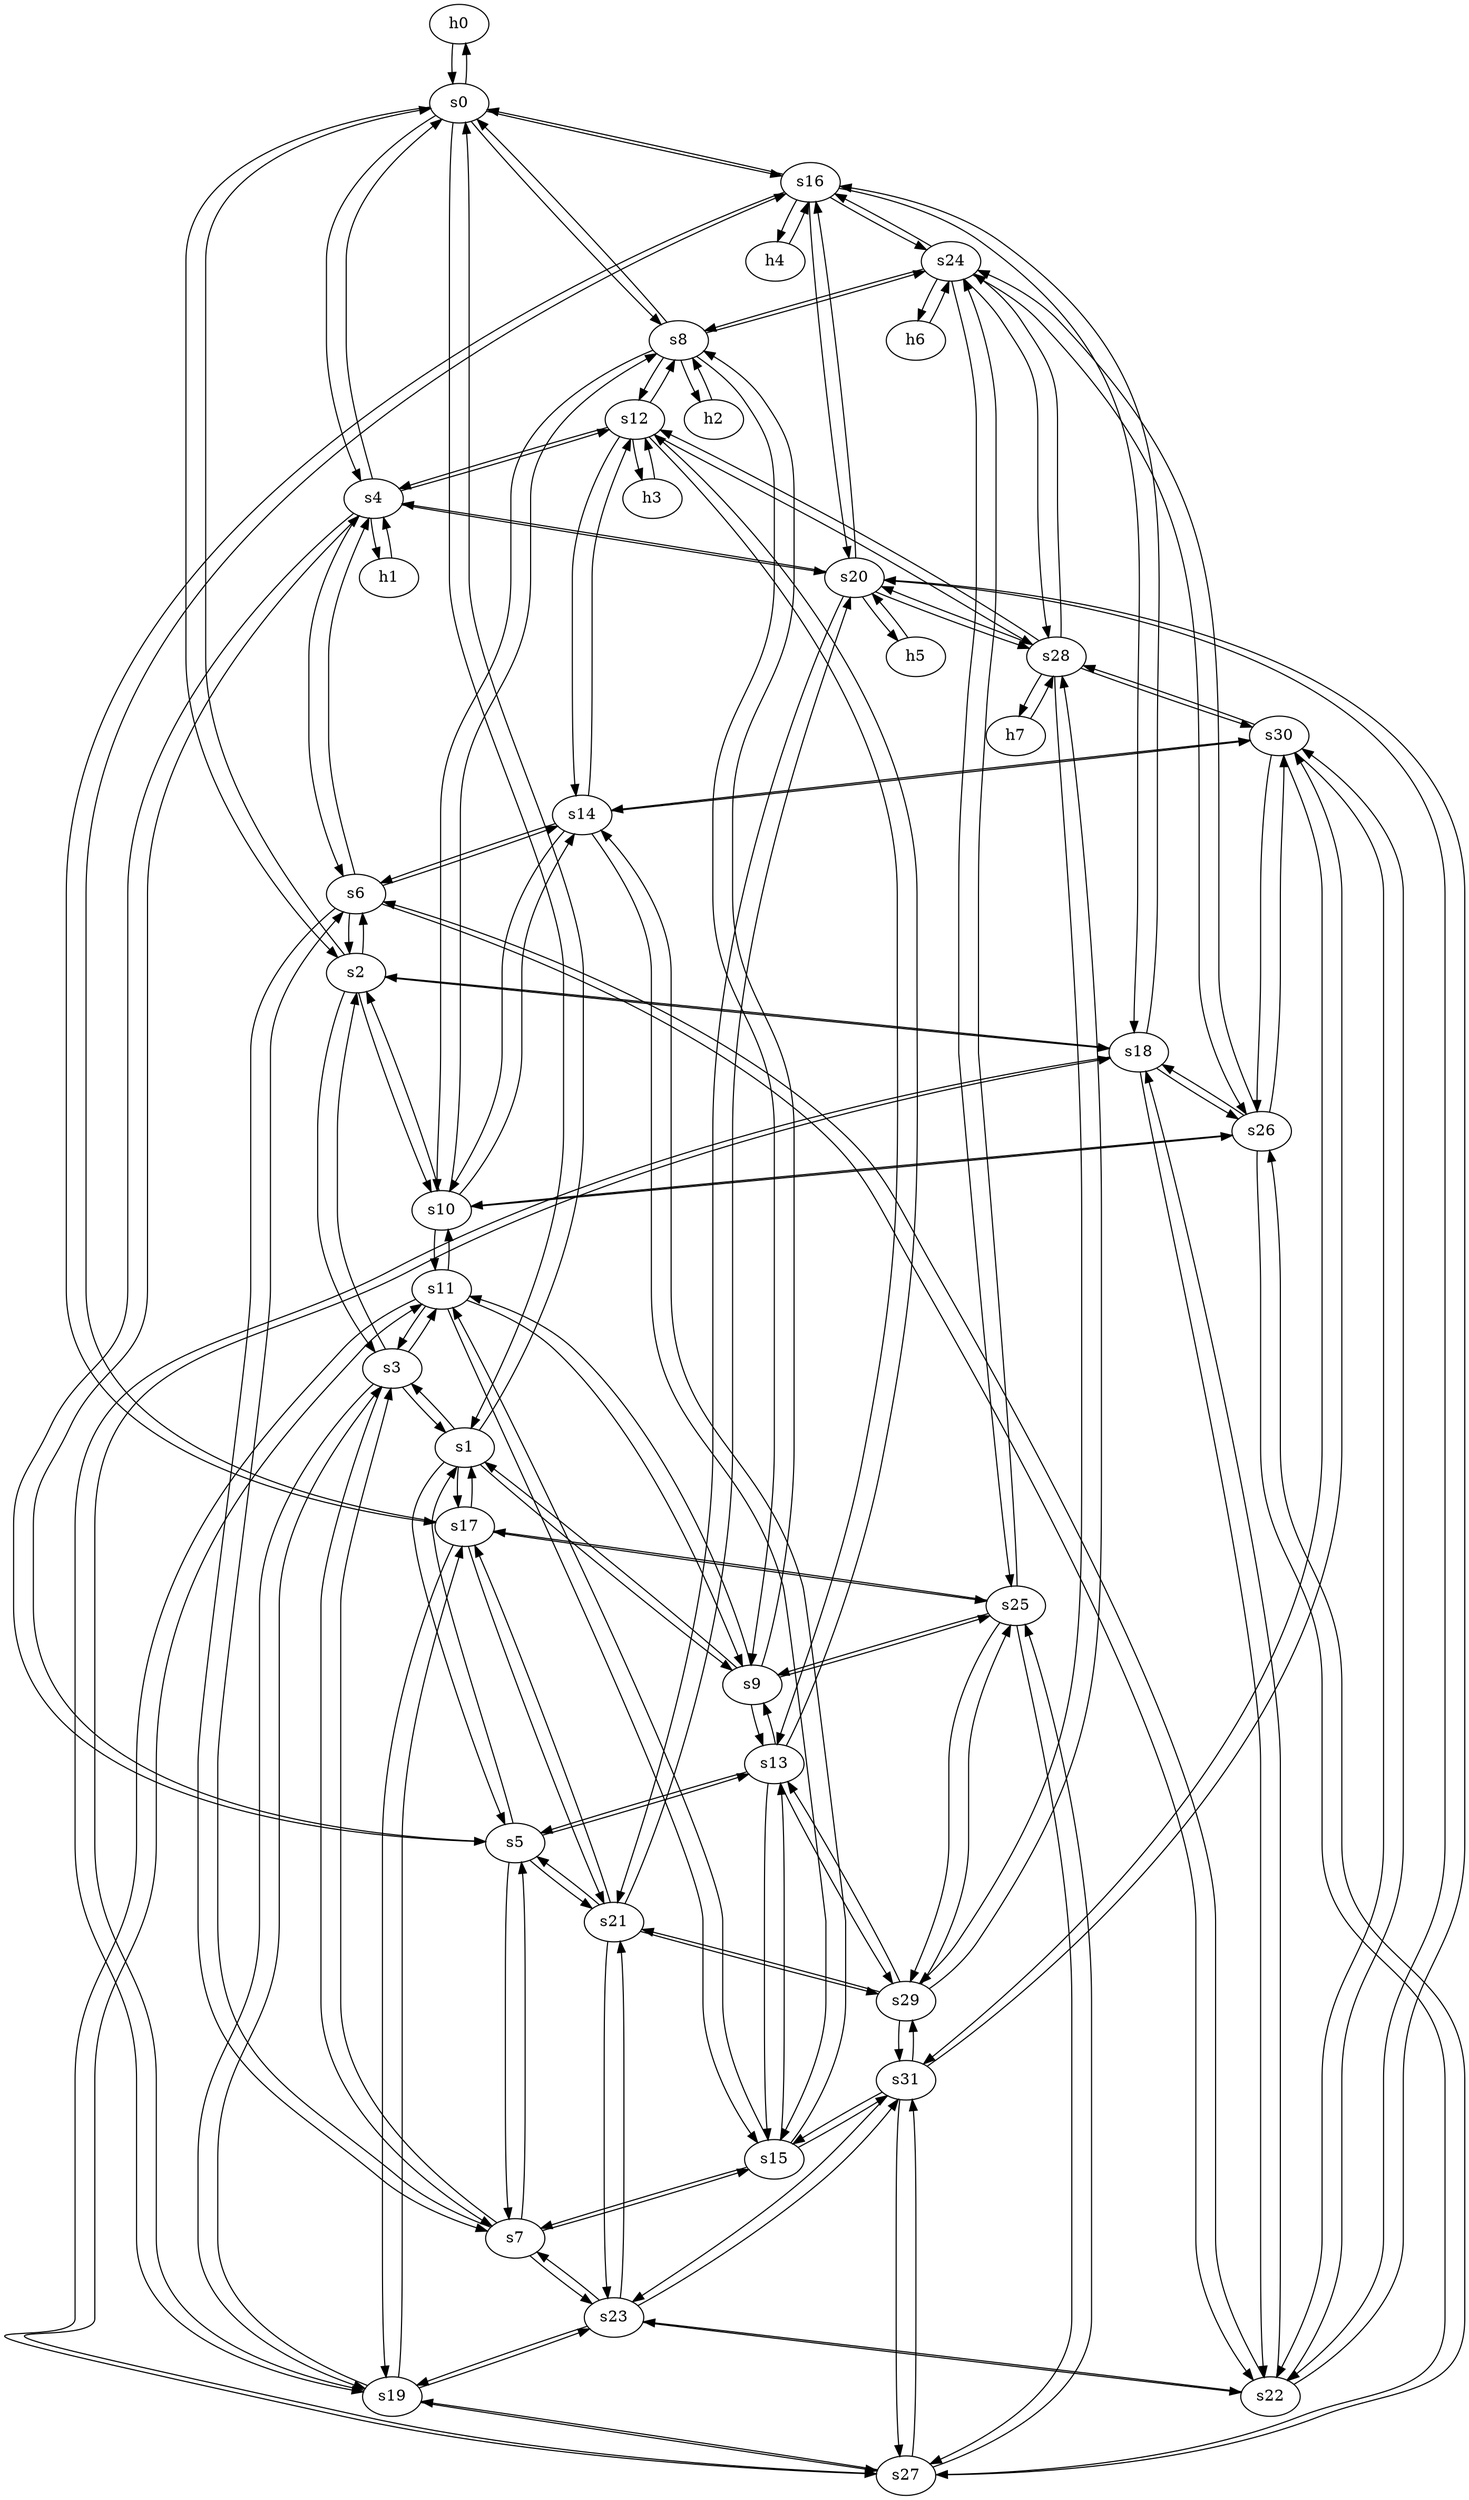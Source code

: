 strict digraph cube5h1{
	h0 [ip="0.0.0.32",
		mac="00:00:00:00:0:32",
		type=host];
	s0 [id=0, 
		type=switch];
	s1 [id=1, 
		type=switch];
	s2 [id=2, 
		type=switch];
	s3 [id=3, 
		type=switch];
	h1 [ip="0.0.0.36",
		mac="00:00:00:00:0:36",
		type=host];
	s4 [id=4, 
		type=switch];
	s5 [id=5, 
		type=switch];
	s6 [id=6, 
		type=switch];
	s7 [id=7, 
		type=switch];
	h2 [ip="0.0.0.40",
		mac="00:00:00:00:0:40",
		type=host];
	s8 [id=8, 
		type=switch];
	s9 [id=9, 
		type=switch];
	s10 [id=10, 
		type=switch];
	s11 [id=11, 
		type=switch];
	h3 [ip="0.0.0.44",
		mac="00:00:00:00:0:44",
		type=host];
	s12 [id=12, 
		type=switch];
	s13 [id=13, 
		type=switch];
	s14 [id=14, 
		type=switch];
	s15 [id=15, 
		type=switch];
	h4 [ip="0.0.0.48",
		mac="00:00:00:00:0:48",
		type=host];
	s16 [id=16, 
		type=switch];
	s17 [id=17, 
		type=switch];
	s18 [id=18, 
		type=switch];
	s19 [id=19, 
		type=switch];
	h5 [ip="0.0.0.52",
		mac="00:00:00:00:0:52",
		type=host];
	s20 [id=20, 
		type=switch];
	s21 [id=21, 
		type=switch];
	s22 [id=22, 
		type=switch];
	s23 [id=23, 
		type=switch];
	h6 [ip="0.0.0.56",
		mac="00:00:00:00:0:56",
		type=host];
	s24 [id=24, 
		type=switch];
	s25 [id=25, 
		type=switch];
	s26 [id=26, 
		type=switch];
	s27 [id=27, 
		type=switch];
	h7 [ip="0.0.0.60",
		mac="00:00:00:00:0:60",
		type=host];
	s28 [id=28, 
		type=switch];
	s29 [id=29, 
		type=switch];
	s30 [id=30, 
		type=switch];
	s31 [id=31, 
		type=switch];
	h0 -> s0  [capacity="1Gbps", 
				cost=1, 
				dst_port=1,
				src_port=1];
	s0 -> h0  [capacity="1Gbps", 
				cost=1, 
				dst_port=1,
				src_port=1];
	h1 -> s4  [capacity="1Gbps", 
				cost=1, 
				dst_port=1,
				src_port=1];
	s4 -> h1  [capacity="1Gbps", 
				cost=1, 
				dst_port=1,
				src_port=1];
	h2 -> s8  [capacity="1Gbps", 
				cost=1, 
				dst_port=1,
				src_port=1];
	s8 -> h2  [capacity="1Gbps", 
				cost=1, 
				dst_port=1,
				src_port=1];
	h3 -> s12  [capacity="1Gbps", 
				cost=1, 
				dst_port=1,
				src_port=1];
	s12 -> h3  [capacity="1Gbps", 
				cost=1, 
				dst_port=1,
				src_port=1];
	h4 -> s16  [capacity="1Gbps", 
				cost=1, 
				dst_port=1,
				src_port=1];
	s16 -> h4  [capacity="1Gbps", 
				cost=1, 
				dst_port=1,
				src_port=1];
	h5 -> s20  [capacity="1Gbps", 
				cost=1, 
				dst_port=1,
				src_port=1];
	s20 -> h5  [capacity="1Gbps", 
				cost=1, 
				dst_port=1,
				src_port=1];
	h6 -> s24  [capacity="1Gbps", 
				cost=1, 
				dst_port=1,
				src_port=1];
	s24 -> h6  [capacity="1Gbps", 
				cost=1, 
				dst_port=1,
				src_port=1];
	h7 -> s28  [capacity="1Gbps", 
				cost=1, 
				dst_port=1,
				src_port=1];
	s28 -> h7  [capacity="1Gbps", 
				cost=1, 
				dst_port=1,
				src_port=1];
	s0 -> s1  [capacity="1Gbps", 
				cost=1, 
				dst_port=1,
				src_port=1];
	s0 -> s2  [capacity="1Gbps", 
				cost=1, 
				dst_port=1,
				src_port=1];
	s0 -> s4  [capacity="1Gbps", 
				cost=1, 
				dst_port=1,
				src_port=1];
	s0 -> s8  [capacity="1Gbps", 
				cost=1, 
				dst_port=1,
				src_port=1];
	s0 -> s16  [capacity="1Gbps", 
				cost=1, 
				dst_port=1,
				src_port=1];
	s1 -> s0  [capacity="1Gbps", 
				cost=1, 
				dst_port=1,
				src_port=1];
	s1 -> s3  [capacity="1Gbps", 
				cost=1, 
				dst_port=1,
				src_port=1];
	s1 -> s5  [capacity="1Gbps", 
				cost=1, 
				dst_port=1,
				src_port=1];
	s1 -> s9  [capacity="1Gbps", 
				cost=1, 
				dst_port=1,
				src_port=1];
	s1 -> s17  [capacity="1Gbps", 
				cost=1, 
				dst_port=1,
				src_port=1];
	s2 -> s0  [capacity="1Gbps", 
				cost=1, 
				dst_port=1,
				src_port=1];
	s2 -> s3  [capacity="1Gbps", 
				cost=1, 
				dst_port=1,
				src_port=1];
	s2 -> s6  [capacity="1Gbps", 
				cost=1, 
				dst_port=1,
				src_port=1];
	s2 -> s10  [capacity="1Gbps", 
				cost=1, 
				dst_port=1,
				src_port=1];
	s2 -> s18  [capacity="1Gbps", 
				cost=1, 
				dst_port=1,
				src_port=1];
	s3 -> s1  [capacity="1Gbps", 
				cost=1, 
				dst_port=1,
				src_port=1];
	s3 -> s2  [capacity="1Gbps", 
				cost=1, 
				dst_port=1,
				src_port=1];
	s3 -> s7  [capacity="1Gbps", 
				cost=1, 
				dst_port=1,
				src_port=1];
	s3 -> s11  [capacity="1Gbps", 
				cost=1, 
				dst_port=1,
				src_port=1];
	s3 -> s19  [capacity="1Gbps", 
				cost=1, 
				dst_port=1,
				src_port=1];
	s4 -> s0  [capacity="1Gbps", 
				cost=1, 
				dst_port=1,
				src_port=1];
	s4 -> s5  [capacity="1Gbps", 
				cost=1, 
				dst_port=1,
				src_port=1];
	s4 -> s6  [capacity="1Gbps", 
				cost=1, 
				dst_port=1,
				src_port=1];
	s4 -> s12  [capacity="1Gbps", 
				cost=1, 
				dst_port=1,
				src_port=1];
	s4 -> s20  [capacity="1Gbps", 
				cost=1, 
				dst_port=1,
				src_port=1];
	s5 -> s1  [capacity="1Gbps", 
				cost=1, 
				dst_port=1,
				src_port=1];
	s5 -> s4  [capacity="1Gbps", 
				cost=1, 
				dst_port=1,
				src_port=1];
	s5 -> s7  [capacity="1Gbps", 
				cost=1, 
				dst_port=1,
				src_port=1];
	s5 -> s13  [capacity="1Gbps", 
				cost=1, 
				dst_port=1,
				src_port=1];
	s5 -> s21  [capacity="1Gbps", 
				cost=1, 
				dst_port=1,
				src_port=1];
	s6 -> s2  [capacity="1Gbps", 
				cost=1, 
				dst_port=1,
				src_port=1];
	s6 -> s4  [capacity="1Gbps", 
				cost=1, 
				dst_port=1,
				src_port=1];
	s6 -> s7  [capacity="1Gbps", 
				cost=1, 
				dst_port=1,
				src_port=1];
	s6 -> s14  [capacity="1Gbps", 
				cost=1, 
				dst_port=1,
				src_port=1];
	s6 -> s22  [capacity="1Gbps", 
				cost=1, 
				dst_port=1,
				src_port=1];
	s7 -> s3  [capacity="1Gbps", 
				cost=1, 
				dst_port=1,
				src_port=1];
	s7 -> s5  [capacity="1Gbps", 
				cost=1, 
				dst_port=1,
				src_port=1];
	s7 -> s6  [capacity="1Gbps", 
				cost=1, 
				dst_port=1,
				src_port=1];
	s7 -> s15  [capacity="1Gbps", 
				cost=1, 
				dst_port=1,
				src_port=1];
	s7 -> s23  [capacity="1Gbps", 
				cost=1, 
				dst_port=1,
				src_port=1];
	s8 -> s0  [capacity="1Gbps", 
				cost=1, 
				dst_port=1,
				src_port=1];
	s8 -> s9  [capacity="1Gbps", 
				cost=1, 
				dst_port=1,
				src_port=1];
	s8 -> s10  [capacity="1Gbps", 
				cost=1, 
				dst_port=1,
				src_port=1];
	s8 -> s12  [capacity="1Gbps", 
				cost=1, 
				dst_port=1,
				src_port=1];
	s8 -> s24  [capacity="1Gbps", 
				cost=1, 
				dst_port=1,
				src_port=1];
	s9 -> s1  [capacity="1Gbps", 
				cost=1, 
				dst_port=1,
				src_port=1];
	s9 -> s8  [capacity="1Gbps", 
				cost=1, 
				dst_port=1,
				src_port=1];
	s9 -> s11  [capacity="1Gbps", 
				cost=1, 
				dst_port=1,
				src_port=1];
	s9 -> s13  [capacity="1Gbps", 
				cost=1, 
				dst_port=1,
				src_port=1];
	s9 -> s25  [capacity="1Gbps", 
				cost=1, 
				dst_port=1,
				src_port=1];
	s10 -> s2  [capacity="1Gbps", 
				cost=1, 
				dst_port=1,
				src_port=1];
	s10 -> s8  [capacity="1Gbps", 
				cost=1, 
				dst_port=1,
				src_port=1];
	s10 -> s11  [capacity="1Gbps", 
				cost=1, 
				dst_port=1,
				src_port=1];
	s10 -> s14  [capacity="1Gbps", 
				cost=1, 
				dst_port=1,
				src_port=1];
	s10 -> s26  [capacity="1Gbps", 
				cost=1, 
				dst_port=1,
				src_port=1];
	s11 -> s3  [capacity="1Gbps", 
				cost=1, 
				dst_port=1,
				src_port=1];
	s11 -> s9  [capacity="1Gbps", 
				cost=1, 
				dst_port=1,
				src_port=1];
	s11 -> s10  [capacity="1Gbps", 
				cost=1, 
				dst_port=1,
				src_port=1];
	s11 -> s15  [capacity="1Gbps", 
				cost=1, 
				dst_port=1,
				src_port=1];
	s11 -> s27  [capacity="1Gbps", 
				cost=1, 
				dst_port=1,
				src_port=1];
	s12 -> s4  [capacity="1Gbps", 
				cost=1, 
				dst_port=1,
				src_port=1];
	s12 -> s8  [capacity="1Gbps", 
				cost=1, 
				dst_port=1,
				src_port=1];
	s12 -> s13  [capacity="1Gbps", 
				cost=1, 
				dst_port=1,
				src_port=1];
	s12 -> s14  [capacity="1Gbps", 
				cost=1, 
				dst_port=1,
				src_port=1];
	s12 -> s28  [capacity="1Gbps", 
				cost=1, 
				dst_port=1,
				src_port=1];
	s13 -> s5  [capacity="1Gbps", 
				cost=1, 
				dst_port=1,
				src_port=1];
	s13 -> s9  [capacity="1Gbps", 
				cost=1, 
				dst_port=1,
				src_port=1];
	s13 -> s12  [capacity="1Gbps", 
				cost=1, 
				dst_port=1,
				src_port=1];
	s13 -> s15  [capacity="1Gbps", 
				cost=1, 
				dst_port=1,
				src_port=1];
	s13 -> s29  [capacity="1Gbps", 
				cost=1, 
				dst_port=1,
				src_port=1];
	s14 -> s6  [capacity="1Gbps", 
				cost=1, 
				dst_port=1,
				src_port=1];
	s14 -> s10  [capacity="1Gbps", 
				cost=1, 
				dst_port=1,
				src_port=1];
	s14 -> s12  [capacity="1Gbps", 
				cost=1, 
				dst_port=1,
				src_port=1];
	s14 -> s15  [capacity="1Gbps", 
				cost=1, 
				dst_port=1,
				src_port=1];
	s14 -> s30  [capacity="1Gbps", 
				cost=1, 
				dst_port=1,
				src_port=1];
	s15 -> s7  [capacity="1Gbps", 
				cost=1, 
				dst_port=1,
				src_port=1];
	s15 -> s11  [capacity="1Gbps", 
				cost=1, 
				dst_port=1,
				src_port=1];
	s15 -> s13  [capacity="1Gbps", 
				cost=1, 
				dst_port=1,
				src_port=1];
	s15 -> s14  [capacity="1Gbps", 
				cost=1, 
				dst_port=1,
				src_port=1];
	s15 -> s31  [capacity="1Gbps", 
				cost=1, 
				dst_port=1,
				src_port=1];
	s16 -> s0  [capacity="1Gbps", 
				cost=1, 
				dst_port=1,
				src_port=1];
	s16 -> s17  [capacity="1Gbps", 
				cost=1, 
				dst_port=1,
				src_port=1];
	s16 -> s18  [capacity="1Gbps", 
				cost=1, 
				dst_port=1,
				src_port=1];
	s16 -> s20  [capacity="1Gbps", 
				cost=1, 
				dst_port=1,
				src_port=1];
	s16 -> s24  [capacity="1Gbps", 
				cost=1, 
				dst_port=1,
				src_port=1];
	s17 -> s1  [capacity="1Gbps", 
				cost=1, 
				dst_port=1,
				src_port=1];
	s17 -> s16  [capacity="1Gbps", 
				cost=1, 
				dst_port=1,
				src_port=1];
	s17 -> s19  [capacity="1Gbps", 
				cost=1, 
				dst_port=1,
				src_port=1];
	s17 -> s21  [capacity="1Gbps", 
				cost=1, 
				dst_port=1,
				src_port=1];
	s17 -> s25  [capacity="1Gbps", 
				cost=1, 
				dst_port=1,
				src_port=1];
	s18 -> s2  [capacity="1Gbps", 
				cost=1, 
				dst_port=1,
				src_port=1];
	s18 -> s16  [capacity="1Gbps", 
				cost=1, 
				dst_port=1,
				src_port=1];
	s18 -> s19  [capacity="1Gbps", 
				cost=1, 
				dst_port=1,
				src_port=1];
	s18 -> s22  [capacity="1Gbps", 
				cost=1, 
				dst_port=1,
				src_port=1];
	s18 -> s26  [capacity="1Gbps", 
				cost=1, 
				dst_port=1,
				src_port=1];
	s19 -> s3  [capacity="1Gbps", 
				cost=1, 
				dst_port=1,
				src_port=1];
	s19 -> s17  [capacity="1Gbps", 
				cost=1, 
				dst_port=1,
				src_port=1];
	s19 -> s18  [capacity="1Gbps", 
				cost=1, 
				dst_port=1,
				src_port=1];
	s19 -> s23  [capacity="1Gbps", 
				cost=1, 
				dst_port=1,
				src_port=1];
	s19 -> s27  [capacity="1Gbps", 
				cost=1, 
				dst_port=1,
				src_port=1];
	s20 -> s4  [capacity="1Gbps", 
				cost=1, 
				dst_port=1,
				src_port=1];
	s20 -> s16  [capacity="1Gbps", 
				cost=1, 
				dst_port=1,
				src_port=1];
	s20 -> s21  [capacity="1Gbps", 
				cost=1, 
				dst_port=1,
				src_port=1];
	s20 -> s22  [capacity="1Gbps", 
				cost=1, 
				dst_port=1,
				src_port=1];
	s20 -> s28  [capacity="1Gbps", 
				cost=1, 
				dst_port=1,
				src_port=1];
	s21 -> s5  [capacity="1Gbps", 
				cost=1, 
				dst_port=1,
				src_port=1];
	s21 -> s17  [capacity="1Gbps", 
				cost=1, 
				dst_port=1,
				src_port=1];
	s21 -> s20  [capacity="1Gbps", 
				cost=1, 
				dst_port=1,
				src_port=1];
	s21 -> s23  [capacity="1Gbps", 
				cost=1, 
				dst_port=1,
				src_port=1];
	s21 -> s29  [capacity="1Gbps", 
				cost=1, 
				dst_port=1,
				src_port=1];
	s22 -> s6  [capacity="1Gbps", 
				cost=1, 
				dst_port=1,
				src_port=1];
	s22 -> s18  [capacity="1Gbps", 
				cost=1, 
				dst_port=1,
				src_port=1];
	s22 -> s20  [capacity="1Gbps", 
				cost=1, 
				dst_port=1,
				src_port=1];
	s22 -> s23  [capacity="1Gbps", 
				cost=1, 
				dst_port=1,
				src_port=1];
	s22 -> s30  [capacity="1Gbps", 
				cost=1, 
				dst_port=1,
				src_port=1];
	s23 -> s7  [capacity="1Gbps", 
				cost=1, 
				dst_port=1,
				src_port=1];
	s23 -> s19  [capacity="1Gbps", 
				cost=1, 
				dst_port=1,
				src_port=1];
	s23 -> s21  [capacity="1Gbps", 
				cost=1, 
				dst_port=1,
				src_port=1];
	s23 -> s22  [capacity="1Gbps", 
				cost=1, 
				dst_port=1,
				src_port=1];
	s23 -> s31  [capacity="1Gbps", 
				cost=1, 
				dst_port=1,
				src_port=1];
	s24 -> s8  [capacity="1Gbps", 
				cost=1, 
				dst_port=1,
				src_port=1];
	s24 -> s16  [capacity="1Gbps", 
				cost=1, 
				dst_port=1,
				src_port=1];
	s24 -> s25  [capacity="1Gbps", 
				cost=1, 
				dst_port=1,
				src_port=1];
	s24 -> s26  [capacity="1Gbps", 
				cost=1, 
				dst_port=1,
				src_port=1];
	s24 -> s28  [capacity="1Gbps", 
				cost=1, 
				dst_port=1,
				src_port=1];
	s25 -> s9  [capacity="1Gbps", 
				cost=1, 
				dst_port=1,
				src_port=1];
	s25 -> s17  [capacity="1Gbps", 
				cost=1, 
				dst_port=1,
				src_port=1];
	s25 -> s24  [capacity="1Gbps", 
				cost=1, 
				dst_port=1,
				src_port=1];
	s25 -> s27  [capacity="1Gbps", 
				cost=1, 
				dst_port=1,
				src_port=1];
	s25 -> s29  [capacity="1Gbps", 
				cost=1, 
				dst_port=1,
				src_port=1];
	s26 -> s10  [capacity="1Gbps", 
				cost=1, 
				dst_port=1,
				src_port=1];
	s26 -> s18  [capacity="1Gbps", 
				cost=1, 
				dst_port=1,
				src_port=1];
	s26 -> s24  [capacity="1Gbps", 
				cost=1, 
				dst_port=1,
				src_port=1];
	s26 -> s27  [capacity="1Gbps", 
				cost=1, 
				dst_port=1,
				src_port=1];
	s26 -> s30  [capacity="1Gbps", 
				cost=1, 
				dst_port=1,
				src_port=1];
	s27 -> s11  [capacity="1Gbps", 
				cost=1, 
				dst_port=1,
				src_port=1];
	s27 -> s19  [capacity="1Gbps", 
				cost=1, 
				dst_port=1,
				src_port=1];
	s27 -> s25  [capacity="1Gbps", 
				cost=1, 
				dst_port=1,
				src_port=1];
	s27 -> s26  [capacity="1Gbps", 
				cost=1, 
				dst_port=1,
				src_port=1];
	s27 -> s31  [capacity="1Gbps", 
				cost=1, 
				dst_port=1,
				src_port=1];
	s28 -> s12  [capacity="1Gbps", 
				cost=1, 
				dst_port=1,
				src_port=1];
	s28 -> s20  [capacity="1Gbps", 
				cost=1, 
				dst_port=1,
				src_port=1];
	s28 -> s24  [capacity="1Gbps", 
				cost=1, 
				dst_port=1,
				src_port=1];
	s28 -> s29  [capacity="1Gbps", 
				cost=1, 
				dst_port=1,
				src_port=1];
	s28 -> s30  [capacity="1Gbps", 
				cost=1, 
				dst_port=1,
				src_port=1];
	s29 -> s13  [capacity="1Gbps", 
				cost=1, 
				dst_port=1,
				src_port=1];
	s29 -> s21  [capacity="1Gbps", 
				cost=1, 
				dst_port=1,
				src_port=1];
	s29 -> s25  [capacity="1Gbps", 
				cost=1, 
				dst_port=1,
				src_port=1];
	s29 -> s28  [capacity="1Gbps", 
				cost=1, 
				dst_port=1,
				src_port=1];
	s29 -> s31  [capacity="1Gbps", 
				cost=1, 
				dst_port=1,
				src_port=1];
	s30 -> s14  [capacity="1Gbps", 
				cost=1, 
				dst_port=1,
				src_port=1];
	s30 -> s22  [capacity="1Gbps", 
				cost=1, 
				dst_port=1,
				src_port=1];
	s30 -> s26  [capacity="1Gbps", 
				cost=1, 
				dst_port=1,
				src_port=1];
	s30 -> s28  [capacity="1Gbps", 
				cost=1, 
				dst_port=1,
				src_port=1];
	s30 -> s31  [capacity="1Gbps", 
				cost=1, 
				dst_port=1,
				src_port=1];
	s31 -> s15  [capacity="1Gbps", 
				cost=1, 
				dst_port=1,
				src_port=1];
	s31 -> s23  [capacity="1Gbps", 
				cost=1, 
				dst_port=1,
				src_port=1];
	s31 -> s27  [capacity="1Gbps", 
				cost=1, 
				dst_port=1,
				src_port=1];
	s31 -> s29  [capacity="1Gbps", 
				cost=1, 
				dst_port=1,
				src_port=1];
	s31 -> s30  [capacity="1Gbps", 
				cost=1, 
				dst_port=1,
				src_port=1];
}